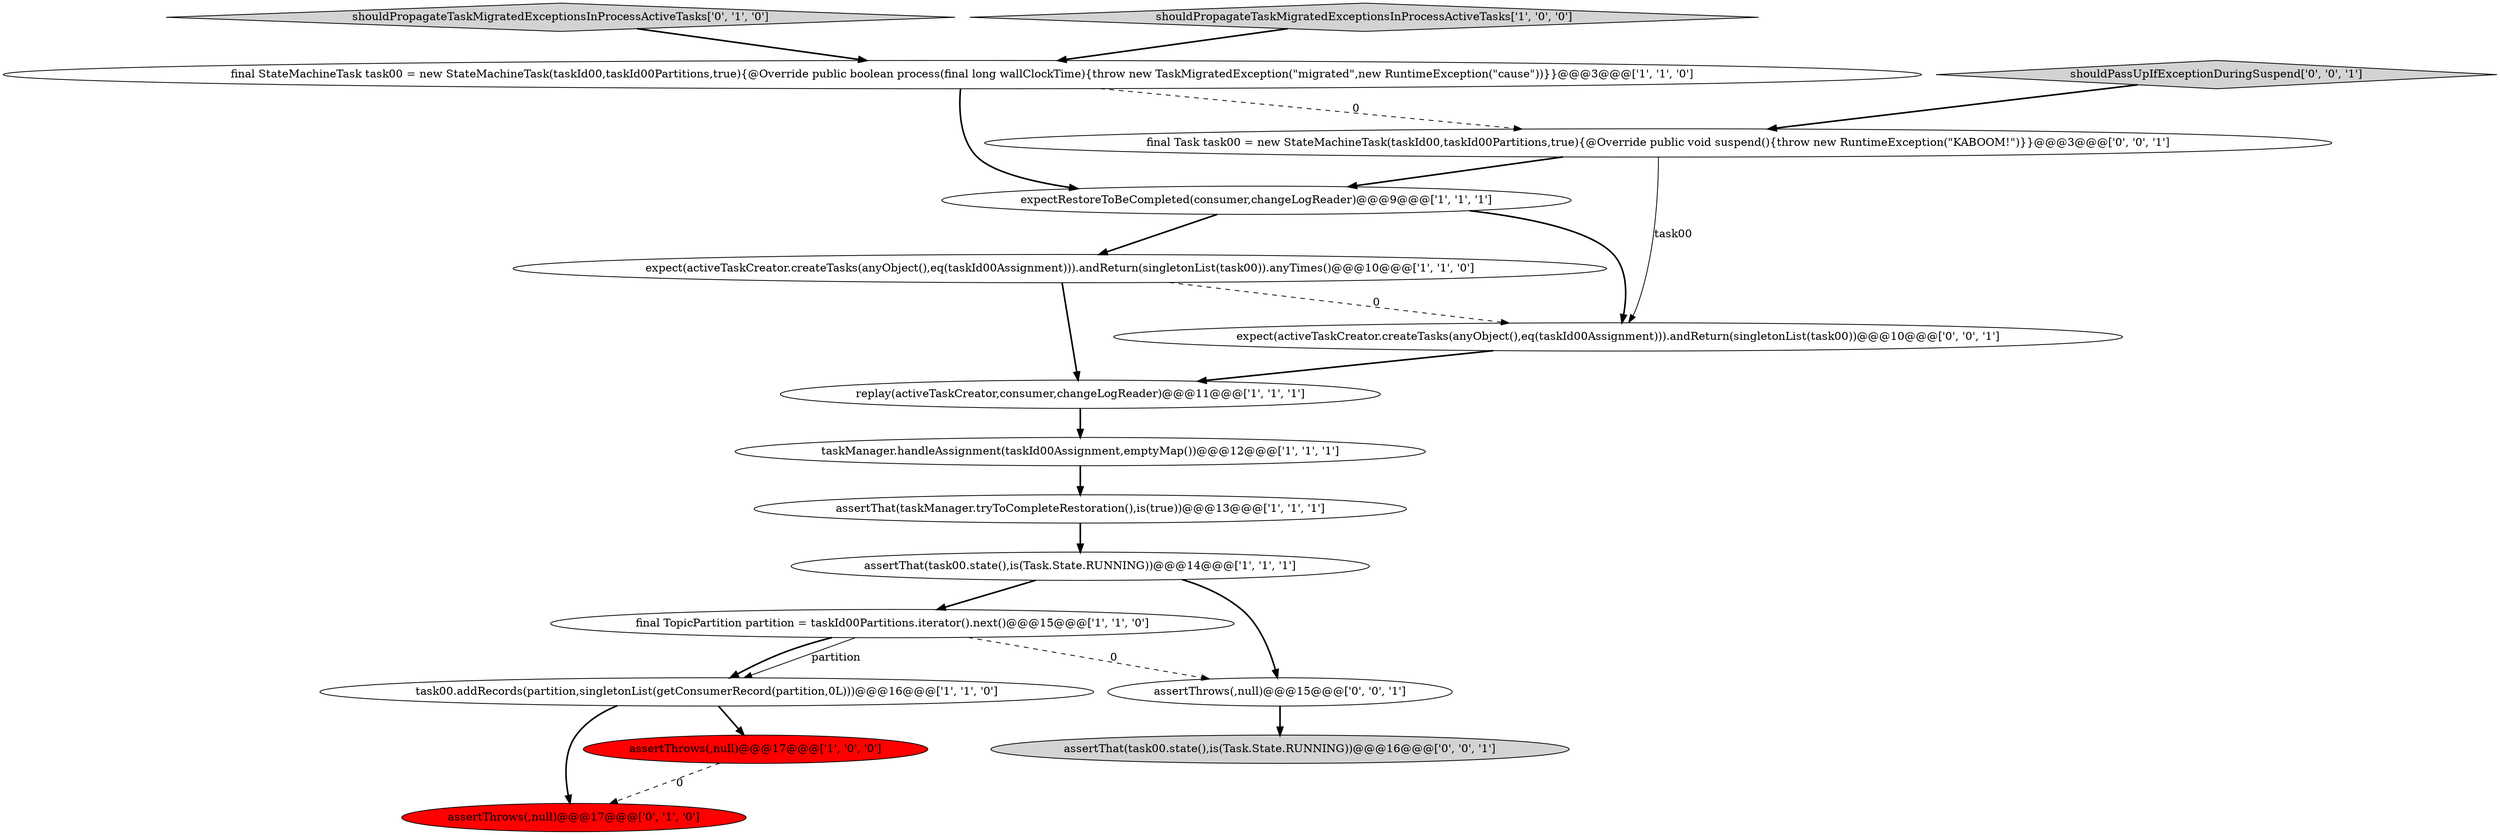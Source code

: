 digraph {
14 [style = filled, label = "expect(activeTaskCreator.createTasks(anyObject(),eq(taskId00Assignment))).andReturn(singletonList(task00))@@@10@@@['0', '0', '1']", fillcolor = white, shape = ellipse image = "AAA0AAABBB3BBB"];
1 [style = filled, label = "final TopicPartition partition = taskId00Partitions.iterator().next()@@@15@@@['1', '1', '0']", fillcolor = white, shape = ellipse image = "AAA0AAABBB1BBB"];
2 [style = filled, label = "expect(activeTaskCreator.createTasks(anyObject(),eq(taskId00Assignment))).andReturn(singletonList(task00)).anyTimes()@@@10@@@['1', '1', '0']", fillcolor = white, shape = ellipse image = "AAA0AAABBB1BBB"];
11 [style = filled, label = "shouldPropagateTaskMigratedExceptionsInProcessActiveTasks['0', '1', '0']", fillcolor = lightgray, shape = diamond image = "AAA0AAABBB2BBB"];
6 [style = filled, label = "replay(activeTaskCreator,consumer,changeLogReader)@@@11@@@['1', '1', '1']", fillcolor = white, shape = ellipse image = "AAA0AAABBB1BBB"];
7 [style = filled, label = "assertThrows(,null)@@@17@@@['1', '0', '0']", fillcolor = red, shape = ellipse image = "AAA1AAABBB1BBB"];
8 [style = filled, label = "shouldPropagateTaskMigratedExceptionsInProcessActiveTasks['1', '0', '0']", fillcolor = lightgray, shape = diamond image = "AAA0AAABBB1BBB"];
12 [style = filled, label = "assertThrows(,null)@@@17@@@['0', '1', '0']", fillcolor = red, shape = ellipse image = "AAA1AAABBB2BBB"];
16 [style = filled, label = "final Task task00 = new StateMachineTask(taskId00,taskId00Partitions,true){@Override public void suspend(){throw new RuntimeException(\"KABOOM!\")}}@@@3@@@['0', '0', '1']", fillcolor = white, shape = ellipse image = "AAA0AAABBB3BBB"];
4 [style = filled, label = "expectRestoreToBeCompleted(consumer,changeLogReader)@@@9@@@['1', '1', '1']", fillcolor = white, shape = ellipse image = "AAA0AAABBB1BBB"];
9 [style = filled, label = "final StateMachineTask task00 = new StateMachineTask(taskId00,taskId00Partitions,true){@Override public boolean process(final long wallClockTime){throw new TaskMigratedException(\"migrated\",new RuntimeException(\"cause\"))}}@@@3@@@['1', '1', '0']", fillcolor = white, shape = ellipse image = "AAA0AAABBB1BBB"];
0 [style = filled, label = "assertThat(task00.state(),is(Task.State.RUNNING))@@@14@@@['1', '1', '1']", fillcolor = white, shape = ellipse image = "AAA0AAABBB1BBB"];
13 [style = filled, label = "assertThat(task00.state(),is(Task.State.RUNNING))@@@16@@@['0', '0', '1']", fillcolor = lightgray, shape = ellipse image = "AAA0AAABBB3BBB"];
3 [style = filled, label = "task00.addRecords(partition,singletonList(getConsumerRecord(partition,0L)))@@@16@@@['1', '1', '0']", fillcolor = white, shape = ellipse image = "AAA0AAABBB1BBB"];
10 [style = filled, label = "taskManager.handleAssignment(taskId00Assignment,emptyMap())@@@12@@@['1', '1', '1']", fillcolor = white, shape = ellipse image = "AAA0AAABBB1BBB"];
5 [style = filled, label = "assertThat(taskManager.tryToCompleteRestoration(),is(true))@@@13@@@['1', '1', '1']", fillcolor = white, shape = ellipse image = "AAA0AAABBB1BBB"];
17 [style = filled, label = "shouldPassUpIfExceptionDuringSuspend['0', '0', '1']", fillcolor = lightgray, shape = diamond image = "AAA0AAABBB3BBB"];
15 [style = filled, label = "assertThrows(,null)@@@15@@@['0', '0', '1']", fillcolor = white, shape = ellipse image = "AAA0AAABBB3BBB"];
1->3 [style = solid, label="partition"];
4->14 [style = bold, label=""];
15->13 [style = bold, label=""];
9->16 [style = dashed, label="0"];
2->6 [style = bold, label=""];
1->15 [style = dashed, label="0"];
9->4 [style = bold, label=""];
1->3 [style = bold, label=""];
16->14 [style = solid, label="task00"];
4->2 [style = bold, label=""];
3->12 [style = bold, label=""];
11->9 [style = bold, label=""];
0->15 [style = bold, label=""];
10->5 [style = bold, label=""];
2->14 [style = dashed, label="0"];
5->0 [style = bold, label=""];
3->7 [style = bold, label=""];
0->1 [style = bold, label=""];
6->10 [style = bold, label=""];
8->9 [style = bold, label=""];
7->12 [style = dashed, label="0"];
16->4 [style = bold, label=""];
14->6 [style = bold, label=""];
17->16 [style = bold, label=""];
}
